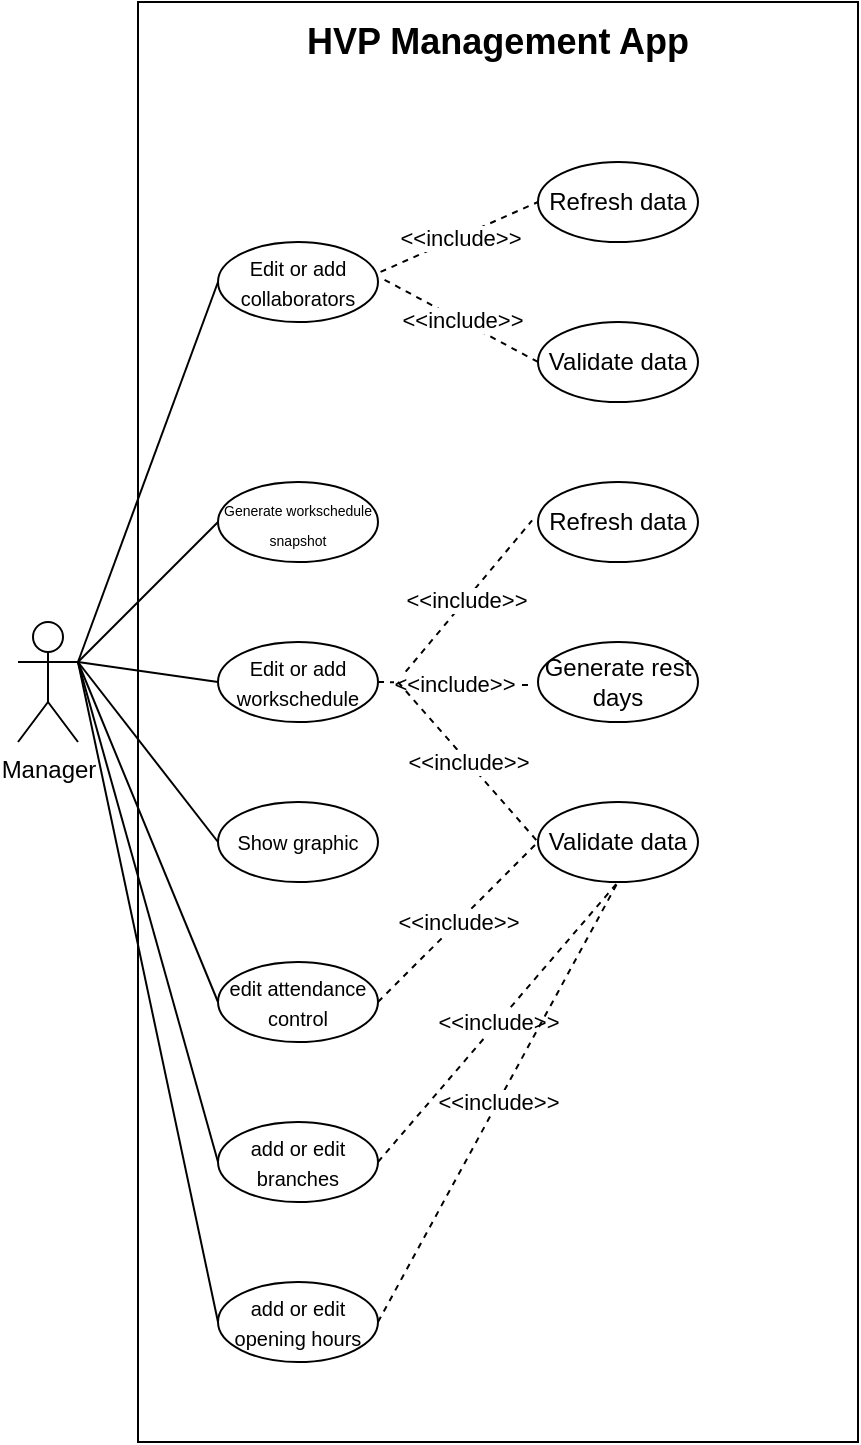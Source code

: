 <mxfile version="13.8.0" type="device"><diagram id="O7AKiSSwClDU-FwP3DCv" name="Page-1"><mxGraphModel dx="868" dy="1562" grid="1" gridSize="10" guides="1" tooltips="1" connect="1" arrows="1" fold="1" page="1" pageScale="1" pageWidth="827" pageHeight="1169" math="0" shadow="0"><root><mxCell id="0"/><mxCell id="1" parent="0"/><mxCell id="Equ1KpOaeesh9ElL_t6o-46" value="" style="rounded=0;whiteSpace=wrap;html=1;fillColor=none;" vertex="1" parent="1"><mxGeometry x="120" y="-40" width="360" height="720" as="geometry"/></mxCell><mxCell id="Equ1KpOaeesh9ElL_t6o-23" style="edgeStyle=none;rounded=0;orthogonalLoop=1;jettySize=auto;html=1;endArrow=none;endFill=0;exitX=0;exitY=0.5;exitDx=0;exitDy=0;" edge="1" parent="1" source="Equ1KpOaeesh9ElL_t6o-2"><mxGeometry relative="1" as="geometry"><mxPoint x="90" y="290" as="targetPoint"/></mxGeometry></mxCell><mxCell id="Equ1KpOaeesh9ElL_t6o-30" value="&amp;lt;&amp;lt;include&amp;gt;&amp;gt;" style="edgeStyle=none;rounded=0;orthogonalLoop=1;jettySize=auto;html=1;entryX=0;entryY=0.5;entryDx=0;entryDy=0;endArrow=none;endFill=0;dashed=1;exitX=1.016;exitY=0.374;exitDx=0;exitDy=0;exitPerimeter=0;" edge="1" parent="1" source="Equ1KpOaeesh9ElL_t6o-2" target="Equ1KpOaeesh9ElL_t6o-4"><mxGeometry relative="1" as="geometry"/></mxCell><mxCell id="Equ1KpOaeesh9ElL_t6o-2" value="&lt;font style=&quot;font-size: 10px&quot;&gt;Edit or add collaborators&lt;/font&gt;" style="ellipse;whiteSpace=wrap;html=1;" vertex="1" parent="1"><mxGeometry x="160" y="80" width="80" height="40" as="geometry"/></mxCell><mxCell id="Equ1KpOaeesh9ElL_t6o-4" value="Refresh data" style="ellipse;whiteSpace=wrap;html=1;" vertex="1" parent="1"><mxGeometry x="320" y="40" width="80" height="40" as="geometry"/></mxCell><mxCell id="Equ1KpOaeesh9ElL_t6o-6" value="Validate data" style="ellipse;whiteSpace=wrap;html=1;" vertex="1" parent="1"><mxGeometry x="320" y="120" width="80" height="40" as="geometry"/></mxCell><mxCell id="Equ1KpOaeesh9ElL_t6o-24" style="edgeStyle=none;rounded=0;orthogonalLoop=1;jettySize=auto;html=1;exitX=0;exitY=0.5;exitDx=0;exitDy=0;endArrow=none;endFill=0;" edge="1" parent="1" source="Equ1KpOaeesh9ElL_t6o-7"><mxGeometry relative="1" as="geometry"><mxPoint x="90" y="290" as="targetPoint"/></mxGeometry></mxCell><mxCell id="Equ1KpOaeesh9ElL_t6o-7" value="&lt;font style=&quot;font-size: 10px&quot;&gt;Edit or add workschedule&lt;/font&gt;" style="ellipse;whiteSpace=wrap;html=1;" vertex="1" parent="1"><mxGeometry x="160" y="280" width="80" height="40" as="geometry"/></mxCell><mxCell id="Equ1KpOaeesh9ElL_t6o-71" style="edgeStyle=none;rounded=0;orthogonalLoop=1;jettySize=auto;html=1;entryX=1;entryY=0.333;entryDx=0;entryDy=0;entryPerimeter=0;endArrow=none;endFill=0;exitX=0;exitY=0.5;exitDx=0;exitDy=0;" edge="1" parent="1" source="Equ1KpOaeesh9ElL_t6o-17" target="Equ1KpOaeesh9ElL_t6o-20"><mxGeometry relative="1" as="geometry"/></mxCell><mxCell id="Equ1KpOaeesh9ElL_t6o-17" value="&lt;font style=&quot;font-size: 10px&quot;&gt;add or edit branches&lt;br&gt;&lt;/font&gt;" style="ellipse;whiteSpace=wrap;html=1;" vertex="1" parent="1"><mxGeometry x="160" y="520" width="80" height="40" as="geometry"/></mxCell><mxCell id="Equ1KpOaeesh9ElL_t6o-20" value="Manager" style="shape=umlActor;verticalLabelPosition=bottom;verticalAlign=top;html=1;outlineConnect=0;" vertex="1" parent="1"><mxGeometry x="60" y="270" width="30" height="60" as="geometry"/></mxCell><mxCell id="Equ1KpOaeesh9ElL_t6o-47" value="&lt;b&gt;&lt;font style=&quot;font-size: 18px&quot;&gt;HVP Management App&lt;/font&gt;&lt;/b&gt;" style="text;html=1;strokeColor=none;fillColor=none;align=center;verticalAlign=middle;whiteSpace=wrap;rounded=0;" vertex="1" parent="1"><mxGeometry x="180" y="-30" width="240" height="20" as="geometry"/></mxCell><mxCell id="Equ1KpOaeesh9ElL_t6o-50" value="&amp;lt;&amp;lt;include&amp;gt;&amp;gt;" style="edgeStyle=none;rounded=0;orthogonalLoop=1;jettySize=auto;html=1;entryX=0;entryY=0.5;entryDx=0;entryDy=0;endArrow=none;endFill=0;dashed=1;" edge="1" parent="1" target="Equ1KpOaeesh9ElL_t6o-6"><mxGeometry relative="1" as="geometry"><mxPoint x="243.282" y="98.906" as="sourcePoint"/><mxPoint x="330" y="70" as="targetPoint"/></mxGeometry></mxCell><mxCell id="Equ1KpOaeesh9ElL_t6o-51" value="Refresh data" style="ellipse;whiteSpace=wrap;html=1;" vertex="1" parent="1"><mxGeometry x="320" y="200" width="80" height="40" as="geometry"/></mxCell><mxCell id="Equ1KpOaeesh9ElL_t6o-52" value="Generate rest days" style="ellipse;whiteSpace=wrap;html=1;" vertex="1" parent="1"><mxGeometry x="320" y="280" width="80" height="40" as="geometry"/></mxCell><mxCell id="Equ1KpOaeesh9ElL_t6o-53" value="Validate data" style="ellipse;whiteSpace=wrap;html=1;" vertex="1" parent="1"><mxGeometry x="320" y="360" width="80" height="40" as="geometry"/></mxCell><mxCell id="Equ1KpOaeesh9ElL_t6o-55" value="&amp;lt;&amp;lt;include&amp;gt;&amp;gt;" style="edgeStyle=none;rounded=0;orthogonalLoop=1;jettySize=auto;html=1;entryX=-0.037;entryY=0.481;entryDx=0;entryDy=0;endArrow=none;endFill=0;dashed=1;entryPerimeter=0;" edge="1" parent="1" target="Equ1KpOaeesh9ElL_t6o-51"><mxGeometry relative="1" as="geometry"><mxPoint x="250.002" y="299.456" as="sourcePoint"/><mxPoint x="326.72" y="340.55" as="targetPoint"/></mxGeometry></mxCell><mxCell id="Equ1KpOaeesh9ElL_t6o-56" value="&amp;lt;&amp;lt;include&amp;gt;&amp;gt;" style="edgeStyle=none;rounded=0;orthogonalLoop=1;jettySize=auto;html=1;entryX=-0.037;entryY=0.54;entryDx=0;entryDy=0;endArrow=none;endFill=0;dashed=1;entryPerimeter=0;exitX=1;exitY=0.5;exitDx=0;exitDy=0;" edge="1" parent="1" source="Equ1KpOaeesh9ElL_t6o-7" target="Equ1KpOaeesh9ElL_t6o-52"><mxGeometry relative="1" as="geometry"><mxPoint x="260.002" y="309.456" as="sourcePoint"/><mxPoint x="327.04" y="229.24" as="targetPoint"/></mxGeometry></mxCell><mxCell id="Equ1KpOaeesh9ElL_t6o-57" value="&amp;lt;&amp;lt;include&amp;gt;&amp;gt;" style="edgeStyle=none;rounded=0;orthogonalLoop=1;jettySize=auto;html=1;entryX=0;entryY=0.5;entryDx=0;entryDy=0;endArrow=none;endFill=0;dashed=1;" edge="1" parent="1" target="Equ1KpOaeesh9ElL_t6o-53"><mxGeometry relative="1" as="geometry"><mxPoint x="250" y="300" as="sourcePoint"/><mxPoint x="337.04" y="239.24" as="targetPoint"/></mxGeometry></mxCell><mxCell id="Equ1KpOaeesh9ElL_t6o-58" value="&lt;font style=&quot;font-size: 10px&quot;&gt;Show graphic&lt;/font&gt;" style="ellipse;whiteSpace=wrap;html=1;" vertex="1" parent="1"><mxGeometry x="160" y="360" width="80" height="40" as="geometry"/></mxCell><mxCell id="Equ1KpOaeesh9ElL_t6o-59" value="&lt;font style=&quot;font-size: 7px&quot;&gt;Generate workschedule snapshot&lt;/font&gt;" style="ellipse;whiteSpace=wrap;html=1;" vertex="1" parent="1"><mxGeometry x="160" y="200" width="80" height="40" as="geometry"/></mxCell><mxCell id="Equ1KpOaeesh9ElL_t6o-60" style="edgeStyle=none;rounded=0;orthogonalLoop=1;jettySize=auto;html=1;exitX=0;exitY=0.5;exitDx=0;exitDy=0;endArrow=none;endFill=0;" edge="1" parent="1" source="Equ1KpOaeesh9ElL_t6o-58"><mxGeometry relative="1" as="geometry"><mxPoint x="90" y="290" as="targetPoint"/><mxPoint x="170" y="310" as="sourcePoint"/></mxGeometry></mxCell><mxCell id="Equ1KpOaeesh9ElL_t6o-61" style="edgeStyle=none;rounded=0;orthogonalLoop=1;jettySize=auto;html=1;exitX=0;exitY=0.5;exitDx=0;exitDy=0;endArrow=none;endFill=0;" edge="1" parent="1" source="Equ1KpOaeesh9ElL_t6o-59"><mxGeometry relative="1" as="geometry"><mxPoint x="90" y="290" as="targetPoint"/><mxPoint x="180" y="320" as="sourcePoint"/></mxGeometry></mxCell><mxCell id="Equ1KpOaeesh9ElL_t6o-69" style="rounded=0;orthogonalLoop=1;jettySize=auto;html=1;endArrow=none;endFill=0;exitX=0;exitY=0.5;exitDx=0;exitDy=0;" edge="1" parent="1" source="Equ1KpOaeesh9ElL_t6o-62"><mxGeometry relative="1" as="geometry"><mxPoint x="90" y="290" as="targetPoint"/></mxGeometry></mxCell><mxCell id="Equ1KpOaeesh9ElL_t6o-62" value="&lt;font style=&quot;font-size: 10px&quot;&gt;edit attendance control&lt;/font&gt;" style="ellipse;whiteSpace=wrap;html=1;" vertex="1" parent="1"><mxGeometry x="160" y="440" width="80" height="40" as="geometry"/></mxCell><mxCell id="Equ1KpOaeesh9ElL_t6o-72" style="edgeStyle=none;rounded=0;orthogonalLoop=1;jettySize=auto;html=1;endArrow=none;endFill=0;exitX=0;exitY=0.5;exitDx=0;exitDy=0;" edge="1" parent="1" source="Equ1KpOaeesh9ElL_t6o-63"><mxGeometry relative="1" as="geometry"><mxPoint x="90" y="290" as="targetPoint"/></mxGeometry></mxCell><mxCell id="Equ1KpOaeesh9ElL_t6o-63" value="&lt;font style=&quot;font-size: 10px&quot;&gt;add or edit opening hours&lt;br&gt;&lt;/font&gt;" style="ellipse;whiteSpace=wrap;html=1;" vertex="1" parent="1"><mxGeometry x="160" y="600" width="80" height="40" as="geometry"/></mxCell><mxCell id="Equ1KpOaeesh9ElL_t6o-66" value="&amp;lt;&amp;lt;include&amp;gt;&amp;gt;" style="edgeStyle=none;rounded=0;orthogonalLoop=1;jettySize=auto;html=1;entryX=0;entryY=0.5;entryDx=0;entryDy=0;endArrow=none;endFill=0;dashed=1;exitX=1;exitY=0.5;exitDx=0;exitDy=0;" edge="1" parent="1" source="Equ1KpOaeesh9ElL_t6o-62" target="Equ1KpOaeesh9ElL_t6o-53"><mxGeometry relative="1" as="geometry"><mxPoint x="260" y="310" as="sourcePoint"/><mxPoint x="330" y="390" as="targetPoint"/></mxGeometry></mxCell><mxCell id="Equ1KpOaeesh9ElL_t6o-67" value="&amp;lt;&amp;lt;include&amp;gt;&amp;gt;" style="edgeStyle=none;rounded=0;orthogonalLoop=1;jettySize=auto;html=1;entryX=0.5;entryY=1;entryDx=0;entryDy=0;endArrow=none;endFill=0;dashed=1;exitX=1;exitY=0.5;exitDx=0;exitDy=0;" edge="1" parent="1" target="Equ1KpOaeesh9ElL_t6o-53"><mxGeometry relative="1" as="geometry"><mxPoint x="240" y="540" as="sourcePoint"/><mxPoint x="320" y="460" as="targetPoint"/></mxGeometry></mxCell><mxCell id="Equ1KpOaeesh9ElL_t6o-68" value="&amp;lt;&amp;lt;include&amp;gt;&amp;gt;" style="edgeStyle=none;rounded=0;orthogonalLoop=1;jettySize=auto;html=1;entryX=0.5;entryY=1;entryDx=0;entryDy=0;endArrow=none;endFill=0;dashed=1;exitX=1;exitY=0.5;exitDx=0;exitDy=0;" edge="1" parent="1" source="Equ1KpOaeesh9ElL_t6o-63" target="Equ1KpOaeesh9ElL_t6o-53"><mxGeometry relative="1" as="geometry"><mxPoint x="250" y="550" as="sourcePoint"/><mxPoint x="330" y="390" as="targetPoint"/></mxGeometry></mxCell></root></mxGraphModel></diagram></mxfile>